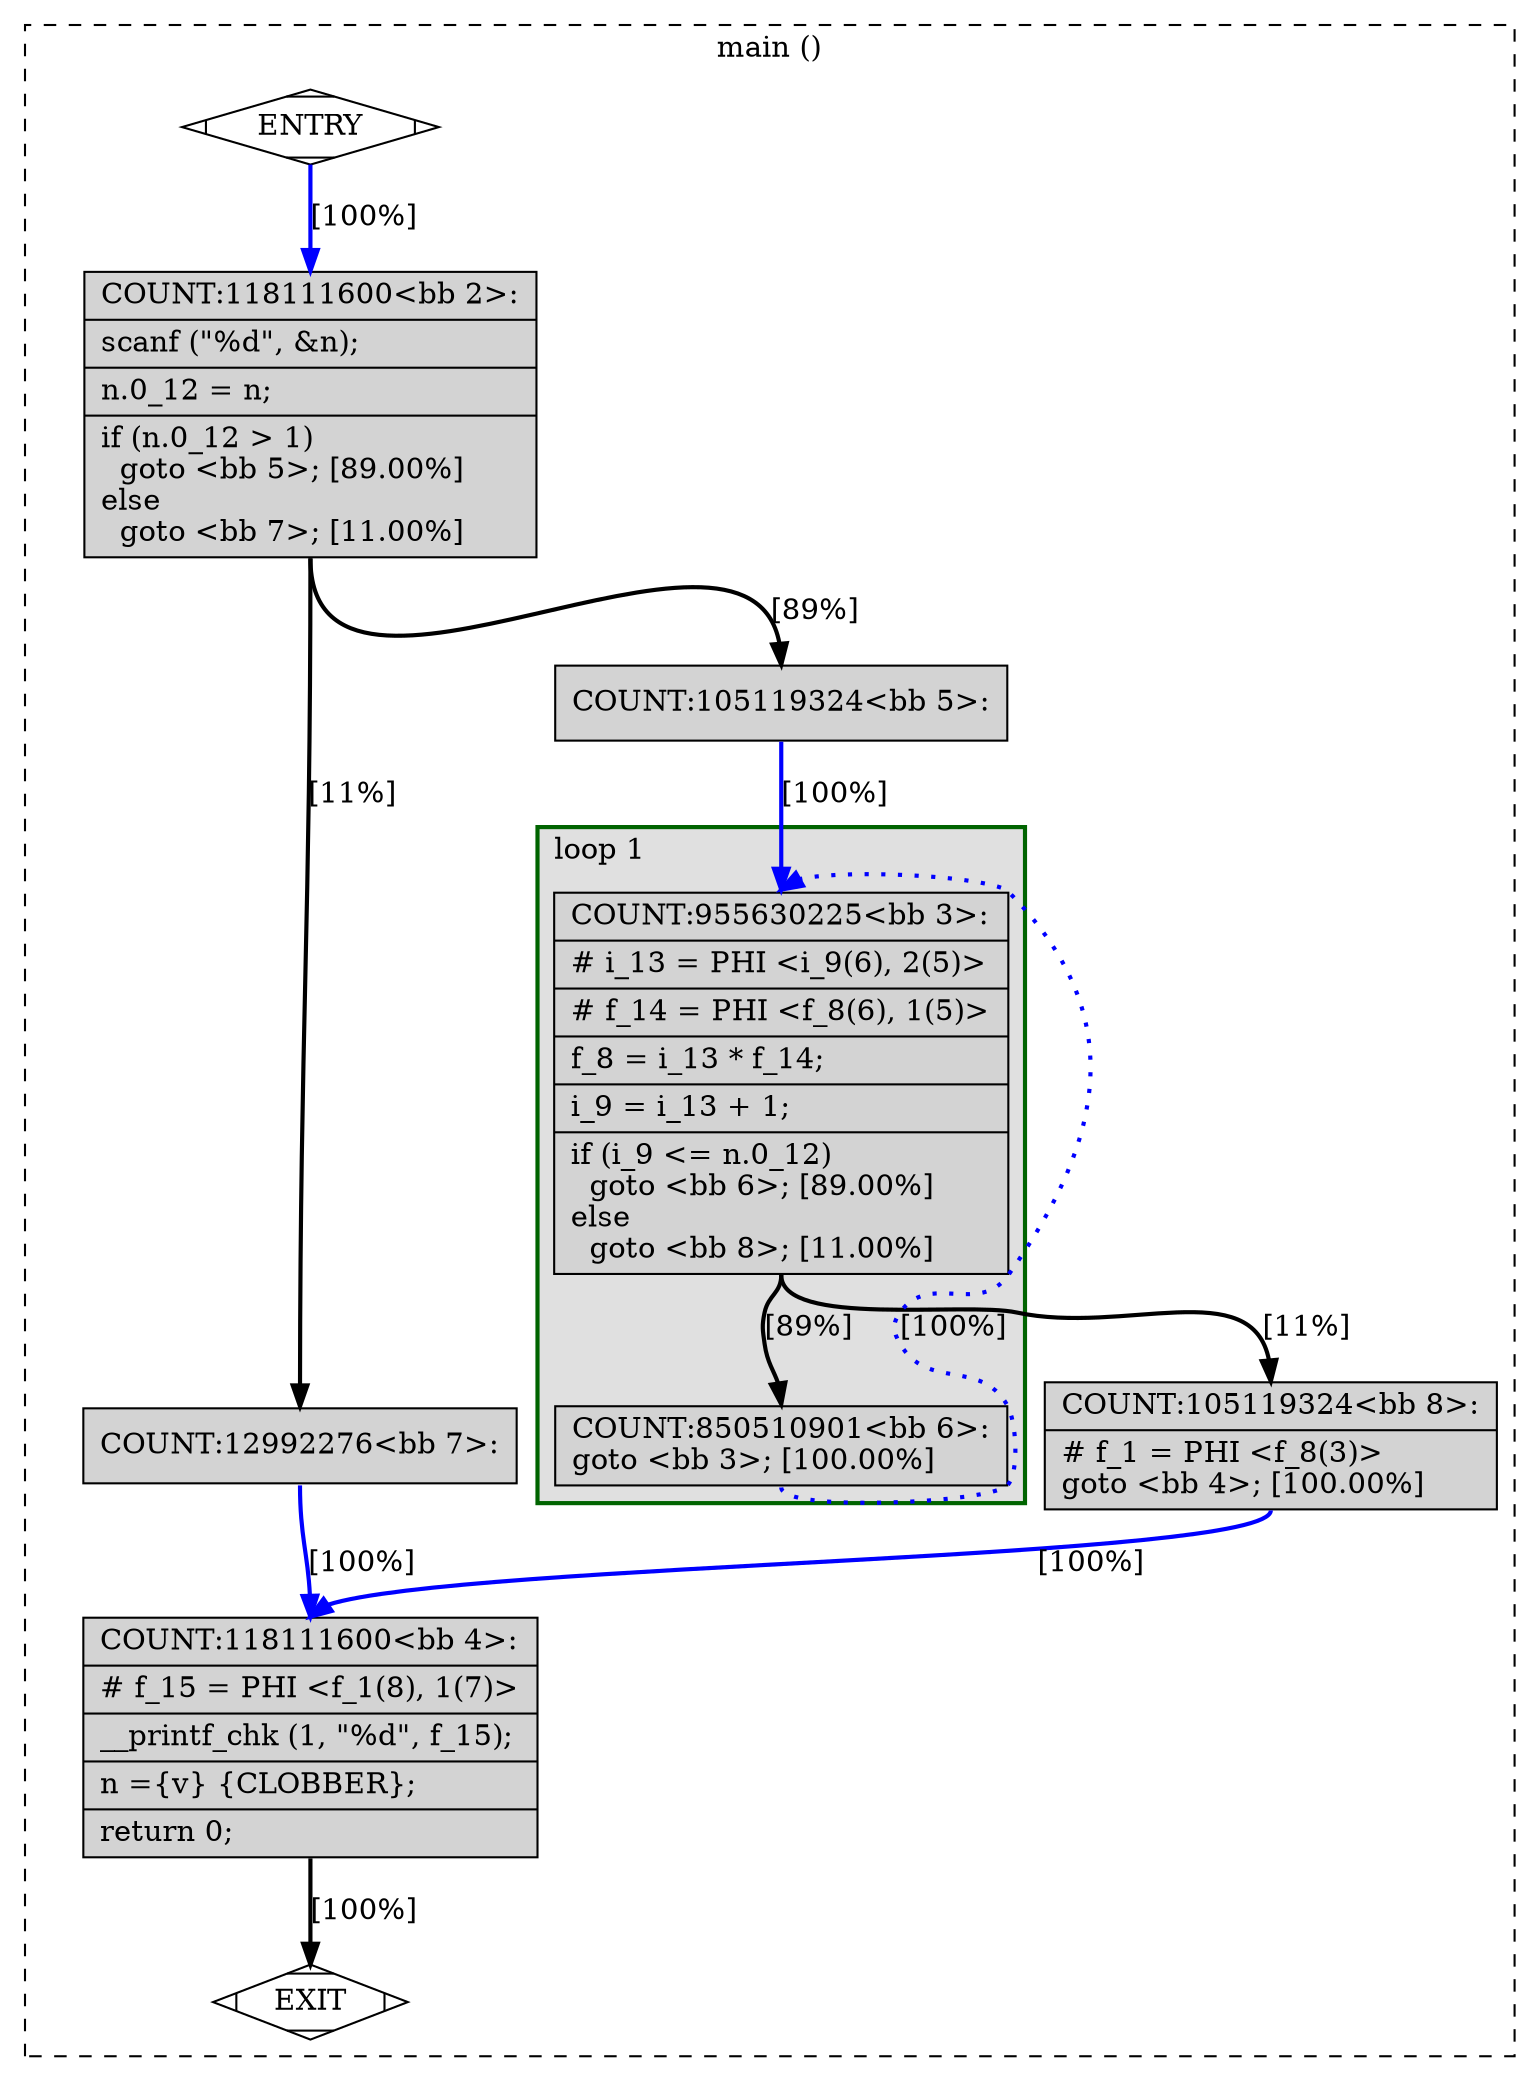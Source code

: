 digraph "a-main.c.152t.cddce2" {
overlap=false;
subgraph "cluster_main" {
	style="dashed";
	color="black";
	label="main ()";
	subgraph cluster_23_1 {
	style="filled";
	color="darkgreen";
	fillcolor="grey88";
	label="loop 1";
	labeljust=l;
	penwidth=2;
	fn_23_basic_block_3 [shape=record,style=filled,fillcolor=lightgrey,label="{COUNT:955630225\<bb\ 3\>:\l\
|#\ i_13\ =\ PHI\ \<i_9(6),\ 2(5)\>\l\
|#\ f_14\ =\ PHI\ \<f_8(6),\ 1(5)\>\l\
|f_8\ =\ i_13\ *\ f_14;\l\
|i_9\ =\ i_13\ +\ 1;\l\
|if\ (i_9\ \<=\ n.0_12)\l\
\ \ goto\ \<bb\ 6\>;\ [89.00%]\l\
else\l\
\ \ goto\ \<bb\ 8\>;\ [11.00%]\l\
}"];

	fn_23_basic_block_6 [shape=record,style=filled,fillcolor=lightgrey,label="{COUNT:850510901\<bb\ 6\>:\l\
goto\ \<bb\ 3\>;\ [100.00%]\l\
}"];

	}
	fn_23_basic_block_0 [shape=Mdiamond,style=filled,fillcolor=white,label="ENTRY"];

	fn_23_basic_block_1 [shape=Mdiamond,style=filled,fillcolor=white,label="EXIT"];

	fn_23_basic_block_2 [shape=record,style=filled,fillcolor=lightgrey,label="{COUNT:118111600\<bb\ 2\>:\l\
|scanf\ (\"%d\",\ &n);\l\
|n.0_12\ =\ n;\l\
|if\ (n.0_12\ \>\ 1)\l\
\ \ goto\ \<bb\ 5\>;\ [89.00%]\l\
else\l\
\ \ goto\ \<bb\ 7\>;\ [11.00%]\l\
}"];

	fn_23_basic_block_5 [shape=record,style=filled,fillcolor=lightgrey,label="{COUNT:105119324\<bb\ 5\>:\l\
}"];

	fn_23_basic_block_8 [shape=record,style=filled,fillcolor=lightgrey,label="{COUNT:105119324\<bb\ 8\>:\l\
|#\ f_1\ =\ PHI\ \<f_8(3)\>\l\
goto\ \<bb\ 4\>;\ [100.00%]\l\
}"];

	fn_23_basic_block_7 [shape=record,style=filled,fillcolor=lightgrey,label="{COUNT:12992276\<bb\ 7\>:\l\
}"];

	fn_23_basic_block_4 [shape=record,style=filled,fillcolor=lightgrey,label="{COUNT:118111600\<bb\ 4\>:\l\
|#\ f_15\ =\ PHI\ \<f_1(8),\ 1(7)\>\l\
|__printf_chk\ (1,\ \"%d\",\ f_15);\l\
|n\ =\{v\}\ \{CLOBBER\};\l\
|return\ 0;\l\
}"];

	fn_23_basic_block_0:s -> fn_23_basic_block_2:n [style="solid,bold",color=blue,weight=100,constraint=true,label="[100%]"];
	fn_23_basic_block_2:s -> fn_23_basic_block_5:n [style="solid,bold",color=black,weight=10,constraint=true,label="[89%]"];
	fn_23_basic_block_2:s -> fn_23_basic_block_7:n [style="solid,bold",color=black,weight=10,constraint=true,label="[11%]"];
	fn_23_basic_block_5:s -> fn_23_basic_block_3:n [style="solid,bold",color=blue,weight=100,constraint=true,label="[100%]"];
	fn_23_basic_block_3:s -> fn_23_basic_block_6:n [style="solid,bold",color=black,weight=10,constraint=true,label="[89%]"];
	fn_23_basic_block_3:s -> fn_23_basic_block_8:n [style="solid,bold",color=black,weight=10,constraint=true,label="[11%]"];
	fn_23_basic_block_8:s -> fn_23_basic_block_4:n [style="solid,bold",color=blue,weight=100,constraint=true,label="[100%]"];
	fn_23_basic_block_6:s -> fn_23_basic_block_3:n [style="dotted,bold",color=blue,weight=10,constraint=false,label="[100%]"];
	fn_23_basic_block_7:s -> fn_23_basic_block_4:n [style="solid,bold",color=blue,weight=100,constraint=true,label="[100%]"];
	fn_23_basic_block_4:s -> fn_23_basic_block_1:n [style="solid,bold",color=black,weight=10,constraint=true,label="[100%]"];
	fn_23_basic_block_0:s -> fn_23_basic_block_1:n [style="invis",constraint=true];
}
}
